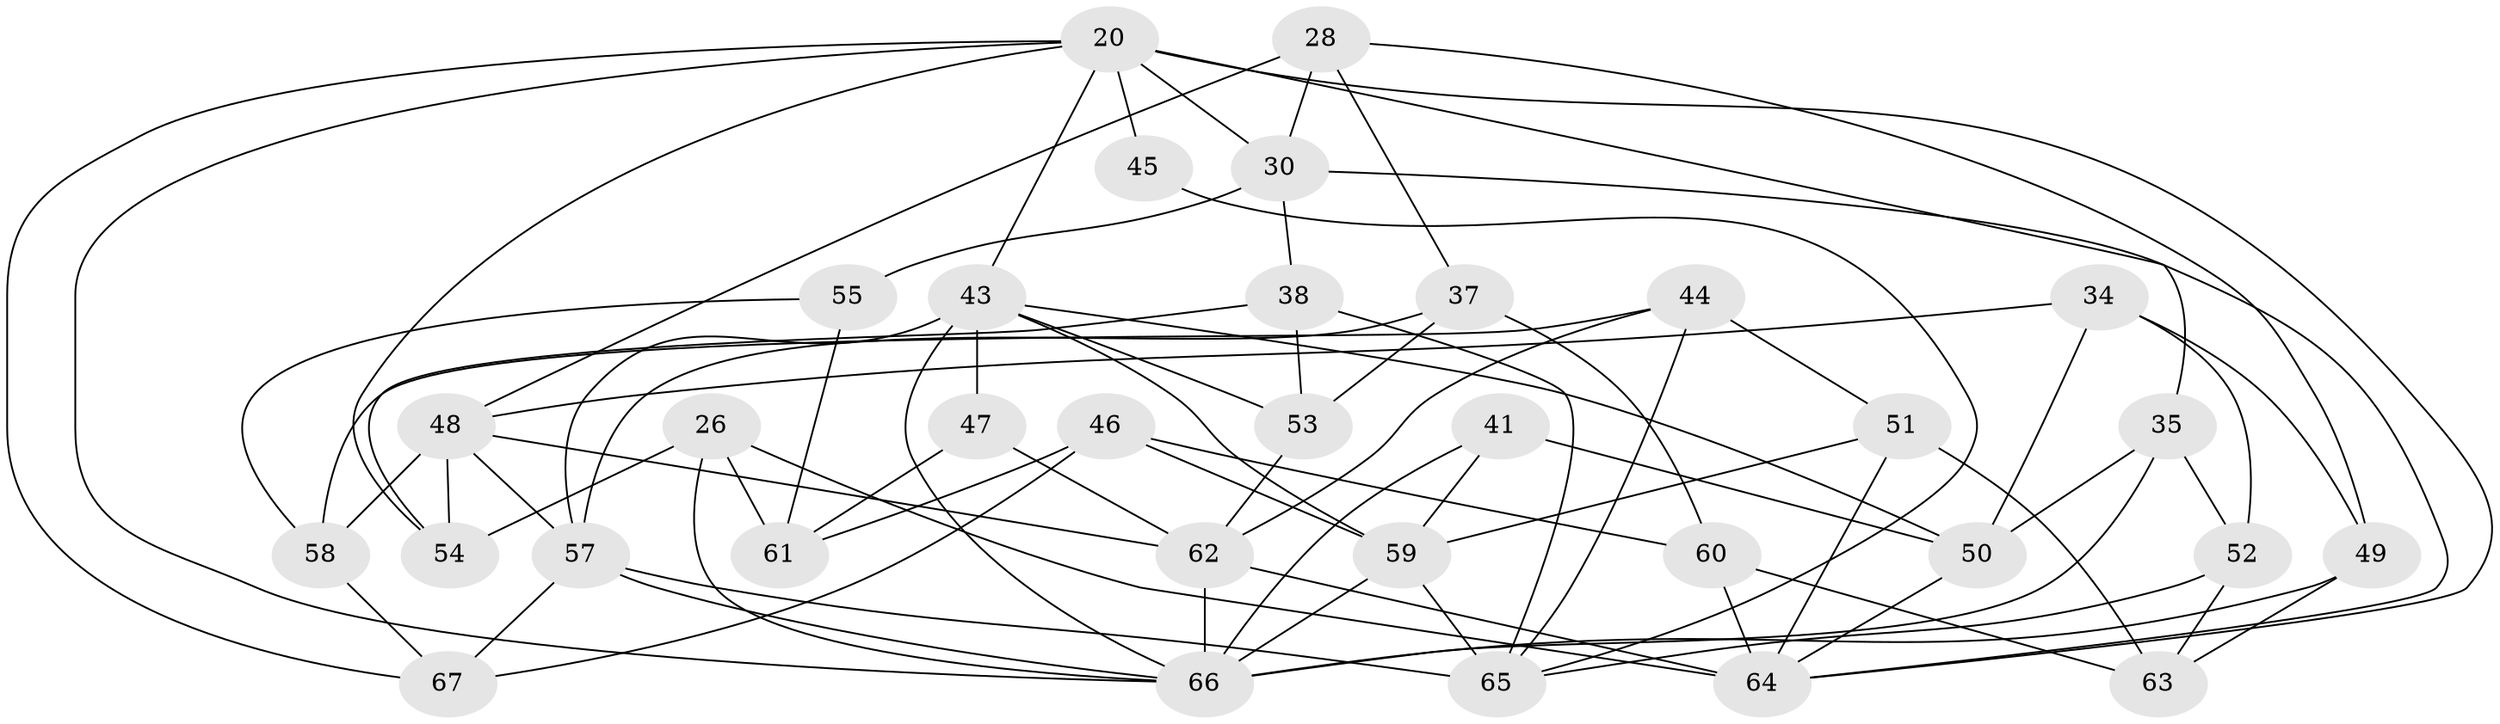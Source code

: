 // original degree distribution, {4: 1.0}
// Generated by graph-tools (version 1.1) at 2025/03/03/04/25 22:03:10]
// undirected, 33 vertices, 77 edges
graph export_dot {
graph [start="1"]
  node [color=gray90,style=filled];
  20 [super="+17"];
  26;
  28;
  30 [super="+11"];
  34;
  35;
  37;
  38;
  41;
  43 [super="+16+23+39"];
  44;
  45;
  46 [super="+36"];
  47;
  48 [super="+21+29"];
  49;
  50 [super="+42"];
  51;
  52;
  53;
  54;
  55;
  57 [super="+22"];
  58;
  59 [super="+19+31+32"];
  60;
  61;
  62 [super="+3+27+56"];
  63;
  64 [super="+1+4+12"];
  65 [super="+9+24"];
  66 [super="+13+15+40+33"];
  67;
  20 -- 35;
  20 -- 64;
  20 -- 43 [weight=3];
  20 -- 66;
  20 -- 67;
  20 -- 54;
  20 -- 45 [weight=3];
  20 -- 30;
  26 -- 61;
  26 -- 54;
  26 -- 64;
  26 -- 66;
  28 -- 37;
  28 -- 49;
  28 -- 30;
  28 -- 48;
  30 -- 55 [weight=2];
  30 -- 38;
  30 -- 64;
  34 -- 49;
  34 -- 52;
  34 -- 50;
  34 -- 48;
  35 -- 50;
  35 -- 52;
  35 -- 66;
  37 -- 60;
  37 -- 53;
  37 -- 57;
  38 -- 54;
  38 -- 53;
  38 -- 65;
  41 -- 50;
  41 -- 66;
  41 -- 59 [weight=2];
  43 -- 50;
  43 -- 66 [weight=3];
  43 -- 59;
  43 -- 47 [weight=2];
  43 -- 53;
  43 -- 57;
  44 -- 58;
  44 -- 51;
  44 -- 62;
  44 -- 65;
  45 -- 65;
  46 -- 67;
  46 -- 61;
  46 -- 59 [weight=3];
  46 -- 60;
  47 -- 61;
  47 -- 62;
  48 -- 57;
  48 -- 62 [weight=3];
  48 -- 58;
  48 -- 54;
  49 -- 63;
  49 -- 66;
  50 -- 64 [weight=2];
  51 -- 63;
  51 -- 64;
  51 -- 59;
  52 -- 63;
  52 -- 65;
  53 -- 62;
  55 -- 58;
  55 -- 61;
  57 -- 65;
  57 -- 66;
  57 -- 67;
  58 -- 67;
  59 -- 65 [weight=3];
  59 -- 66 [weight=4];
  60 -- 63;
  60 -- 64;
  62 -- 64 [weight=3];
  62 -- 66 [weight=3];
}
